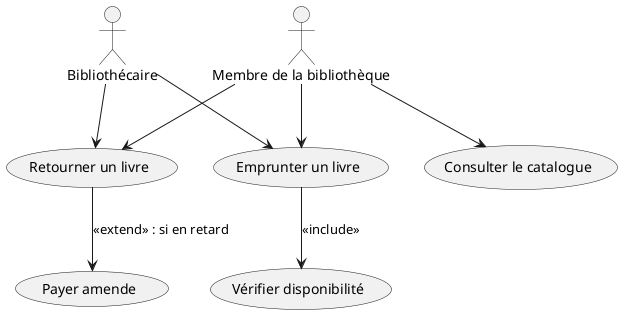 @startuml
' Définir la limite du système

  ' Cas d'utilisation à l'intérieur de la limite
  (Emprunter un livre) as Borrow
  (Retourner un livre) as Return
  (Consulter le catalogue) as Consult

  ' Les relations "include" et "extend" peuvent également être ajoutées si nécessaire, par exemple:
  Borrow --> (Vérifier disponibilité) : <<include>>
  Return --> (Payer amende) : <<extend>> : si en retard


' Définir les acteurs
actor "Membre de la bibliothèque" as Member
actor "Bibliothécaire" as Librarian

' Relier les acteurs aux cas d'utilisation
Member --> Borrow
Member --> Return
Member --> Consult
Librarian --> Borrow
Librarian --> Return

@enduml
